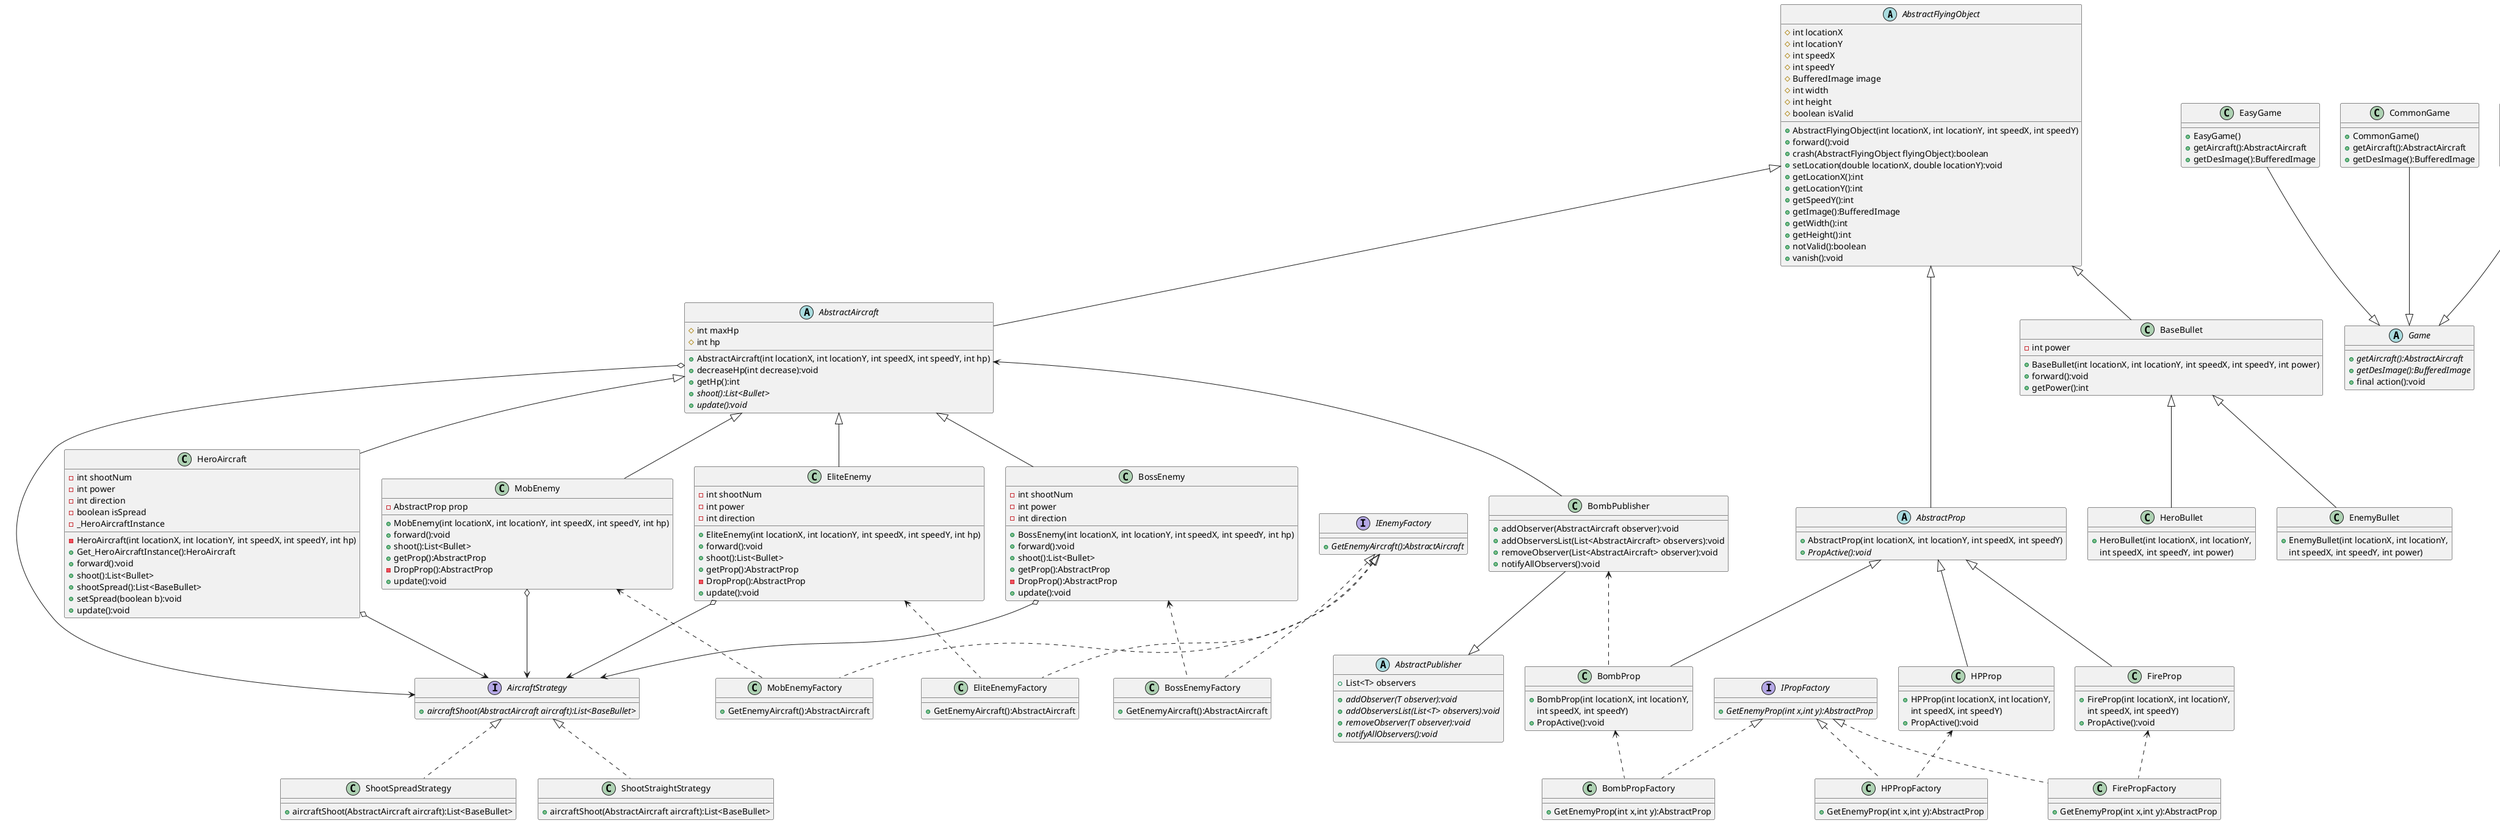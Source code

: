 @startuml
'https://plantuml.com/class-diagram

abstract class AbstractFlyingObject
{
    # int locationX
    # int locationY
    # int speedX
    # int speedY
    # BufferedImage image
    # int width
    # int height
    # boolean isValid

    + AbstractFlyingObject(int locationX, int locationY, int speedX, int speedY)
    + forward():void
    + crash(AbstractFlyingObject flyingObject):boolean
    + setLocation(double locationX, double locationY):void
    + getLocationX():int
    + getLocationY():int
    + getSpeedY():int
    + getImage():BufferedImage
    + getWidth():int
    + getHeight():int
    + notValid():boolean
    + vanish():void
}
abstract class AbstractAircraft
{
	# int maxHp
    # int hp
    + AbstractAircraft(int locationX, int locationY, int speedX, int speedY, int hp)
    + decreaseHp(int decrease):void
    + getHp():int
    + {abstract} shoot():List<Bullet>
    + {abstract} update():void
 }

class BaseBullet
{
    - int power
    + BaseBullet(int locationX, int locationY, int speedX, int speedY, int power)
    + forward():void
	+ getPower():int
}

abstract class AbstractProp
{
    + AbstractProp(int locationX, int locationY, int speedX, int speedY)
    + {abstract} PropActive():void
}

abstract class AbstractPublisher
{
    + List<T> observers
    + {abstract} addObserver(T observer):void
    + {abstract} addObserversList(List<T> observers):void
    + {abstract} removeObserver(T observer):void
    + {abstract} notifyAllObservers():void
}

abstract class Game {
    + {abstract} getAircraft():AbstractAircraft
    + {abstract} getDesImage():BufferedImage
    + final action():void
}

interface IEnemyFactory
{
    + {abstract} GetEnemyAircraft():AbstractAircraft
}

interface IPropFactory
{
    + {abstract} GetEnemyProp(int x,int y):AbstractProp
}

interface PlayerDAO
{
    + {abstract} saveOnePlayerData(Path path, Player player):void
    + {abstract} deleteOnePlayerData():void
    + {abstract} getRankedPlayersData(Path path):List<String>
    + {abstract} printPlayersDataList(Path path):void
}

interface AircraftStrategy
{
    + {abstract} aircraftShoot(AbstractAircraft aircraft):List<BaseBullet>
}

AbstractFlyingObject <|-- AbstractAircraft
AbstractFlyingObject <|-- BaseBullet
AbstractFlyingObject <|-- AbstractProp

AbstractAircraft <|-- HeroAircraft
AbstractAircraft <|-- MobEnemy
AbstractAircraft <|-- EliteEnemy
AbstractAircraft <|-- BossEnemy

BaseBullet <|-- HeroBullet
BaseBullet <|-- EnemyBullet

AbstractProp <|-- BombProp
AbstractProp <|-- FireProp
AbstractProp <|-- HPProp

AircraftStrategy <|.. ShootSpreadStrategy
AircraftStrategy <|.. ShootStraightStrategy

PlayerDAO <|.. PlayerDAOImpl

IEnemyFactory <|..MobEnemyFactory
IEnemyFactory <|..EliteEnemyFactory
IEnemyFactory <|..BossEnemyFactory

IPropFactory <|..BombPropFactory
IPropFactory <|..HPPropFactory
IPropFactory <|..FirePropFactory

MobEnemy <..MobEnemyFactory
EliteEnemy <..EliteEnemyFactory
BossEnemy <..BossEnemyFactory

BombProp <..BombPropFactory
FireProp <..FirePropFactory
HPProp <..HPPropFactory

AbstractAircraft o-->AircraftStrategy
MobEnemy o-->AircraftStrategy
HeroAircraft o-->AircraftStrategy
EliteEnemy o-->AircraftStrategy
BossEnemy o-->AircraftStrategy

PlayerDAOImpl -->Player

BombPublisher --|> AbstractPublisher
AbstractAircraft <-- BombPublisher

BombPublisher <.. BombProp
EasyGame --|> Game
CommonGame --|> Game
HardGame --|> Game


class BombPublisher {
    + addObserver(AbstractAircraft observer):void
    + addObserversList(List<AbstractAircraft> observers):void
    + removeObserver(List<AbstractAircraft> observer):void
    + notifyAllObservers():void
}

class HeroAircraft {
    - int shootNum
    - int power
    - int direction
    - boolean isSpread
    - HeroAircraft(int locationX, int locationY, int speedX, int speedY, int hp)
    - _HeroAircraftInstance
    + Get_HeroAircraftInstance():HeroAircraft
    + forward():void
    + shoot():List<Bullet>
    + shootSpread():List<BaseBullet>
    + setSpread(boolean b):void
    + update():void
}

class MobEnemy {
    - AbstractProp prop
    + MobEnemy(int locationX, int locationY, int speedX, int speedY, int hp)
    + forward():void
    + shoot():List<Bullet>
    + getProp():AbstractProp
    - DropProp():AbstractProp
    + update():void
}

class EliteEnemy {
    - int shootNum
    - int power
    - int direction
    + EliteEnemy(int locationX, int locationY, int speedX, int speedY, int hp)
    + forward():void
    + shoot():List<Bullet>
    + getProp():AbstractProp
    - DropProp():AbstractProp
    + update():void
}

class BossEnemy {
    - int shootNum
    - int power
    - int direction
    + BossEnemy(int locationX, int locationY, int speedX, int speedY, int hp)
    + forward():void
    + shoot():List<Bullet>
    + getProp():AbstractProp
    - DropProp():AbstractProp
    + update():void
}

class HeroBullet {
    + HeroBullet(int locationX, int locationY,
     int speedX, int speedY, int power)
}

class EnemyBullet {
    + EnemyBullet(int locationX, int locationY,
     int speedX, int speedY, int power)
}

class BombProp {
    + BombProp(int locationX, int locationY,
    int speedX, int speedY)
    + PropActive():void
}

class FireProp {
    + FireProp(int locationX, int locationY,
    int speedX, int speedY)
    + PropActive():void
}

class HPProp {
    + HPProp(int locationX, int locationY,
    int speedX, int speedY)
    + PropActive():void
}

class MobEnemyFactory {
    + GetEnemyAircraft():AbstractAircraft
}

class EliteEnemyFactory {
    + GetEnemyAircraft():AbstractAircraft
}

class BossEnemyFactory {
    + GetEnemyAircraft():AbstractAircraft
}

class BombPropFactory {
    + GetEnemyProp(int x,int y):AbstractProp
}

class HPPropFactory {
    + GetEnemyProp(int x,int y):AbstractProp
}

class FirePropFactory {
    + GetEnemyProp(int x,int y):AbstractProp
}

class Player {
    - String playerName
    - int playerScore
    - Date playerEndingDate
    + Player()
    + Player(String playerName, int playerScore)
    + getStringPlayerData():String
}

class PlayerDAOImpl{
    + saveOnePlayerData(Path path, Player player):void
    + deleteOnePlayerData():void
    + getRankedPlayersData(Path path):List<String>
    + printPlayersDataList(Path path):void
    - sortPlayersDataByScore(List<String> playerDataStrings):List<String>
}

class ShootSpreadStrategy{
    + aircraftShoot(AbstractAircraft aircraft):List<BaseBullet>
}

class ShootStraightStrategy{
    + aircraftShoot(AbstractAircraft aircraft):List<BaseBullet>
}

class EasyGame {
    + EasyGame()
    + getAircraft():AbstractAircraft
    + getDesImage():BufferedImage
}

class CommonGame {
    + CommonGame()
    + getAircraft():AbstractAircraft
    + getDesImage():BufferedImage
}

class HardGame {
    + HardGame()
    + getAircraft():AbstractAircraft
    + getDesImage():BufferedImage
}

@enduml